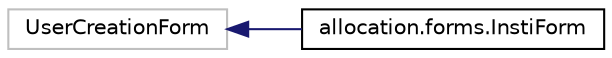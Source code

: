 digraph "Graphical Class Hierarchy"
{
  edge [fontname="Helvetica",fontsize="10",labelfontname="Helvetica",labelfontsize="10"];
  node [fontname="Helvetica",fontsize="10",shape=record];
  rankdir="LR";
  Node1 [label="UserCreationForm",height=0.2,width=0.4,color="grey75", fillcolor="white", style="filled"];
  Node1 -> Node2 [dir="back",color="midnightblue",fontsize="10",style="solid",fontname="Helvetica"];
  Node2 [label="allocation.forms.InstiForm",height=0.2,width=0.4,color="black", fillcolor="white", style="filled",URL="$classallocation_1_1forms_1_1InstiForm.html",tooltip="Registration Form Registration form used to register new institutes to allow using our services..."];
}
